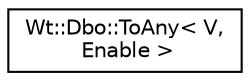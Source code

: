 digraph "Graphical Class Hierarchy"
{
 // LATEX_PDF_SIZE
  edge [fontname="Helvetica",fontsize="10",labelfontname="Helvetica",labelfontsize="10"];
  node [fontname="Helvetica",fontsize="10",shape=record];
  rankdir="LR";
  Node0 [label="Wt::Dbo::ToAny\< V,\l Enable \>",height=0.2,width=0.4,color="black", fillcolor="white", style="filled",URL="$structWt_1_1Dbo_1_1ToAny.html",tooltip=" "];
}
